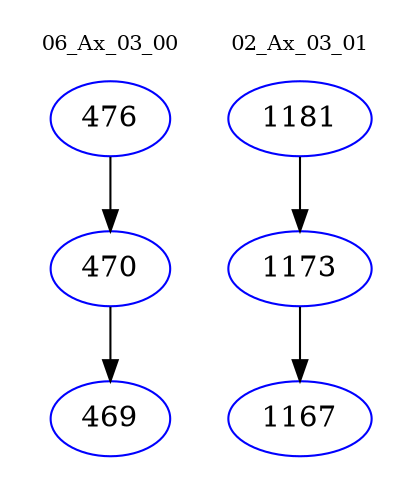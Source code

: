 digraph{
subgraph cluster_0 {
color = white
label = "06_Ax_03_00";
fontsize=10;
T0_476 [label="476", color="blue"]
T0_476 -> T0_470 [color="black"]
T0_470 [label="470", color="blue"]
T0_470 -> T0_469 [color="black"]
T0_469 [label="469", color="blue"]
}
subgraph cluster_1 {
color = white
label = "02_Ax_03_01";
fontsize=10;
T1_1181 [label="1181", color="blue"]
T1_1181 -> T1_1173 [color="black"]
T1_1173 [label="1173", color="blue"]
T1_1173 -> T1_1167 [color="black"]
T1_1167 [label="1167", color="blue"]
}
}
